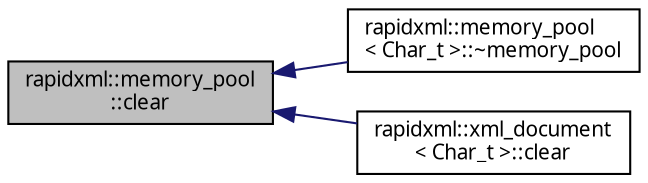 digraph "rapidxml::memory_pool::clear"
{
 // INTERACTIVE_SVG=YES
  edge [fontname="Verdana",fontsize="10",labelfontname="Verdana",labelfontsize="10"];
  node [fontname="Verdana",fontsize="10",shape=record];
  rankdir="LR";
  Node1 [label="rapidxml::memory_pool\l::clear",height=0.2,width=0.4,color="black", fillcolor="grey75", style="filled", fontcolor="black"];
  Node1 -> Node2 [dir="back",color="midnightblue",fontsize="10",style="solid",fontname="Verdana"];
  Node2 [label="rapidxml::memory_pool\l\< Char_t \>::~memory_pool",height=0.2,width=0.4,color="black", fillcolor="white", style="filled",URL="$a00111.html#a0a3e82126e59e4077f41e933130bb5a0"];
  Node1 -> Node3 [dir="back",color="midnightblue",fontsize="10",style="solid",fontname="Verdana"];
  Node3 [label="rapidxml::xml_document\l\< Char_t \>::clear",height=0.2,width=0.4,color="black", fillcolor="white", style="filled",URL="$a00154.html#a826929ff54242532198701f19ff5f83f"];
}

